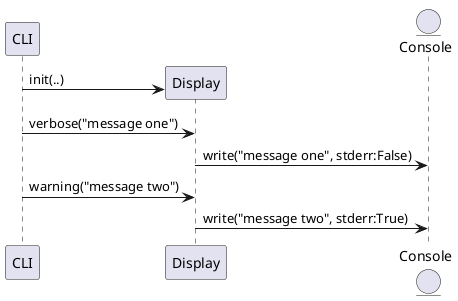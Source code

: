 @startuml

participant CLI
create Display
CLI -> Display: init(..)
CLI -> Display: verbose("message one")
entity Console
Display -> Console: write("message one", stderr:False)
CLI -> Display: warning("message two")
Display -> Console: write("message two", stderr:True)
@enduml